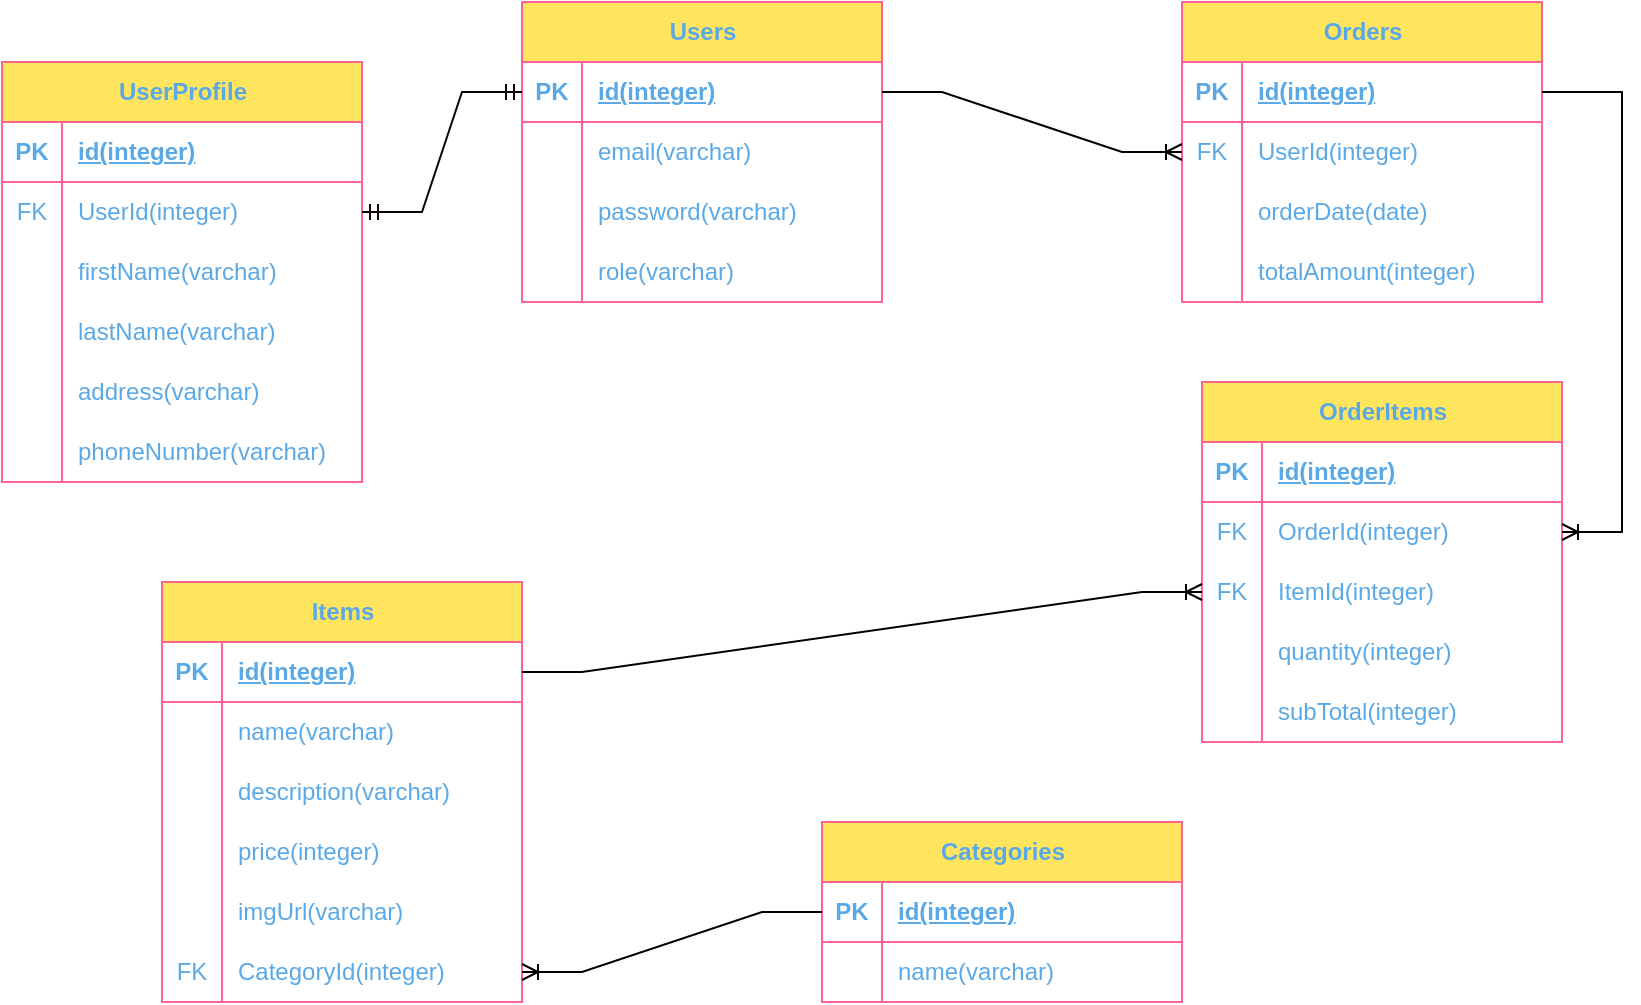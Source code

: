 <mxfile version="24.7.7">
  <diagram id="R2lEEEUBdFMjLlhIrx00" name="Page-1">
    <mxGraphModel dx="1221" dy="759" grid="1" gridSize="10" guides="1" tooltips="1" connect="1" arrows="1" fold="1" page="1" pageScale="1" pageWidth="1700" pageHeight="1100" math="0" shadow="0" extFonts="Permanent Marker^https://fonts.googleapis.com/css?family=Permanent+Marker">
      <root>
        <mxCell id="0" />
        <mxCell id="1" parent="0" />
        <mxCell id="XgnEoWyHhNuEMMHOZaHs-1" value="Users" style="shape=table;startSize=30;container=1;collapsible=1;childLayout=tableLayout;fixedRows=1;rowLines=0;fontStyle=1;align=center;resizeLast=1;html=1;labelBackgroundColor=none;fillColor=#FFE45E;strokeColor=#FF6392;fontColor=#5AA9E6;" parent="1" vertex="1">
          <mxGeometry x="670" y="130" width="180" height="150" as="geometry" />
        </mxCell>
        <mxCell id="XgnEoWyHhNuEMMHOZaHs-2" value="" style="shape=tableRow;horizontal=0;startSize=0;swimlaneHead=0;swimlaneBody=0;fillColor=none;collapsible=0;dropTarget=0;points=[[0,0.5],[1,0.5]];portConstraint=eastwest;top=0;left=0;right=0;bottom=1;labelBackgroundColor=none;strokeColor=#FF6392;fontColor=#5AA9E6;" parent="XgnEoWyHhNuEMMHOZaHs-1" vertex="1">
          <mxGeometry y="30" width="180" height="30" as="geometry" />
        </mxCell>
        <mxCell id="XgnEoWyHhNuEMMHOZaHs-3" value="PK" style="shape=partialRectangle;connectable=0;fillColor=none;top=0;left=0;bottom=0;right=0;fontStyle=1;overflow=hidden;whiteSpace=wrap;html=1;labelBackgroundColor=none;strokeColor=#FF6392;fontColor=#5AA9E6;" parent="XgnEoWyHhNuEMMHOZaHs-2" vertex="1">
          <mxGeometry width="30" height="30" as="geometry">
            <mxRectangle width="30" height="30" as="alternateBounds" />
          </mxGeometry>
        </mxCell>
        <mxCell id="XgnEoWyHhNuEMMHOZaHs-4" value="id(integer)" style="shape=partialRectangle;connectable=0;fillColor=none;top=0;left=0;bottom=0;right=0;align=left;spacingLeft=6;fontStyle=5;overflow=hidden;whiteSpace=wrap;html=1;labelBackgroundColor=none;strokeColor=#FF6392;fontColor=#5AA9E6;" parent="XgnEoWyHhNuEMMHOZaHs-2" vertex="1">
          <mxGeometry x="30" width="150" height="30" as="geometry">
            <mxRectangle width="150" height="30" as="alternateBounds" />
          </mxGeometry>
        </mxCell>
        <mxCell id="XgnEoWyHhNuEMMHOZaHs-8" value="" style="shape=tableRow;horizontal=0;startSize=0;swimlaneHead=0;swimlaneBody=0;fillColor=none;collapsible=0;dropTarget=0;points=[[0,0.5],[1,0.5]];portConstraint=eastwest;top=0;left=0;right=0;bottom=0;labelBackgroundColor=none;strokeColor=#FF6392;fontColor=#5AA9E6;" parent="XgnEoWyHhNuEMMHOZaHs-1" vertex="1">
          <mxGeometry y="60" width="180" height="30" as="geometry" />
        </mxCell>
        <mxCell id="XgnEoWyHhNuEMMHOZaHs-9" value="" style="shape=partialRectangle;connectable=0;fillColor=none;top=0;left=0;bottom=0;right=0;editable=1;overflow=hidden;whiteSpace=wrap;html=1;labelBackgroundColor=none;strokeColor=#FF6392;fontColor=#5AA9E6;" parent="XgnEoWyHhNuEMMHOZaHs-8" vertex="1">
          <mxGeometry width="30" height="30" as="geometry">
            <mxRectangle width="30" height="30" as="alternateBounds" />
          </mxGeometry>
        </mxCell>
        <mxCell id="XgnEoWyHhNuEMMHOZaHs-10" value="email(varchar)" style="shape=partialRectangle;connectable=0;fillColor=none;top=0;left=0;bottom=0;right=0;align=left;spacingLeft=6;overflow=hidden;whiteSpace=wrap;html=1;labelBackgroundColor=none;strokeColor=#FF6392;fontColor=#5AA9E6;" parent="XgnEoWyHhNuEMMHOZaHs-8" vertex="1">
          <mxGeometry x="30" width="150" height="30" as="geometry">
            <mxRectangle width="150" height="30" as="alternateBounds" />
          </mxGeometry>
        </mxCell>
        <mxCell id="XgnEoWyHhNuEMMHOZaHs-11" value="" style="shape=tableRow;horizontal=0;startSize=0;swimlaneHead=0;swimlaneBody=0;fillColor=none;collapsible=0;dropTarget=0;points=[[0,0.5],[1,0.5]];portConstraint=eastwest;top=0;left=0;right=0;bottom=0;labelBackgroundColor=none;strokeColor=#FF6392;fontColor=#5AA9E6;" parent="XgnEoWyHhNuEMMHOZaHs-1" vertex="1">
          <mxGeometry y="90" width="180" height="30" as="geometry" />
        </mxCell>
        <mxCell id="XgnEoWyHhNuEMMHOZaHs-12" value="" style="shape=partialRectangle;connectable=0;fillColor=none;top=0;left=0;bottom=0;right=0;editable=1;overflow=hidden;whiteSpace=wrap;html=1;labelBackgroundColor=none;strokeColor=#FF6392;fontColor=#5AA9E6;" parent="XgnEoWyHhNuEMMHOZaHs-11" vertex="1">
          <mxGeometry width="30" height="30" as="geometry">
            <mxRectangle width="30" height="30" as="alternateBounds" />
          </mxGeometry>
        </mxCell>
        <mxCell id="XgnEoWyHhNuEMMHOZaHs-13" value="password(varchar)" style="shape=partialRectangle;connectable=0;fillColor=none;top=0;left=0;bottom=0;right=0;align=left;spacingLeft=6;overflow=hidden;whiteSpace=wrap;html=1;labelBackgroundColor=none;strokeColor=#FF6392;fontColor=#5AA9E6;" parent="XgnEoWyHhNuEMMHOZaHs-11" vertex="1">
          <mxGeometry x="30" width="150" height="30" as="geometry">
            <mxRectangle width="150" height="30" as="alternateBounds" />
          </mxGeometry>
        </mxCell>
        <mxCell id="XgnEoWyHhNuEMMHOZaHs-67" style="shape=tableRow;horizontal=0;startSize=0;swimlaneHead=0;swimlaneBody=0;fillColor=none;collapsible=0;dropTarget=0;points=[[0,0.5],[1,0.5]];portConstraint=eastwest;top=0;left=0;right=0;bottom=0;labelBackgroundColor=none;strokeColor=#FF6392;fontColor=#5AA9E6;" parent="XgnEoWyHhNuEMMHOZaHs-1" vertex="1">
          <mxGeometry y="120" width="180" height="30" as="geometry" />
        </mxCell>
        <mxCell id="XgnEoWyHhNuEMMHOZaHs-68" style="shape=partialRectangle;connectable=0;fillColor=none;top=0;left=0;bottom=0;right=0;editable=1;overflow=hidden;whiteSpace=wrap;html=1;labelBackgroundColor=none;strokeColor=#FF6392;fontColor=#5AA9E6;" parent="XgnEoWyHhNuEMMHOZaHs-67" vertex="1">
          <mxGeometry width="30" height="30" as="geometry">
            <mxRectangle width="30" height="30" as="alternateBounds" />
          </mxGeometry>
        </mxCell>
        <mxCell id="XgnEoWyHhNuEMMHOZaHs-69" value="role(varchar)" style="shape=partialRectangle;connectable=0;fillColor=none;top=0;left=0;bottom=0;right=0;align=left;spacingLeft=6;overflow=hidden;whiteSpace=wrap;html=1;labelBackgroundColor=none;strokeColor=#FF6392;fontColor=#5AA9E6;" parent="XgnEoWyHhNuEMMHOZaHs-67" vertex="1">
          <mxGeometry x="30" width="150" height="30" as="geometry">
            <mxRectangle width="150" height="30" as="alternateBounds" />
          </mxGeometry>
        </mxCell>
        <mxCell id="XgnEoWyHhNuEMMHOZaHs-14" value="Items" style="shape=table;startSize=30;container=1;collapsible=1;childLayout=tableLayout;fixedRows=1;rowLines=0;fontStyle=1;align=center;resizeLast=1;html=1;labelBackgroundColor=none;fillColor=#FFE45E;strokeColor=#FF6392;fontColor=#5AA9E6;" parent="1" vertex="1">
          <mxGeometry x="490" y="420" width="180" height="210" as="geometry" />
        </mxCell>
        <mxCell id="XgnEoWyHhNuEMMHOZaHs-15" value="" style="shape=tableRow;horizontal=0;startSize=0;swimlaneHead=0;swimlaneBody=0;fillColor=none;collapsible=0;dropTarget=0;points=[[0,0.5],[1,0.5]];portConstraint=eastwest;top=0;left=0;right=0;bottom=1;labelBackgroundColor=none;strokeColor=#FF6392;fontColor=#5AA9E6;" parent="XgnEoWyHhNuEMMHOZaHs-14" vertex="1">
          <mxGeometry y="30" width="180" height="30" as="geometry" />
        </mxCell>
        <mxCell id="XgnEoWyHhNuEMMHOZaHs-16" value="PK" style="shape=partialRectangle;connectable=0;fillColor=none;top=0;left=0;bottom=0;right=0;fontStyle=1;overflow=hidden;whiteSpace=wrap;html=1;labelBackgroundColor=none;strokeColor=#FF6392;fontColor=#5AA9E6;" parent="XgnEoWyHhNuEMMHOZaHs-15" vertex="1">
          <mxGeometry width="30" height="30" as="geometry">
            <mxRectangle width="30" height="30" as="alternateBounds" />
          </mxGeometry>
        </mxCell>
        <mxCell id="XgnEoWyHhNuEMMHOZaHs-17" value="id(integer)" style="shape=partialRectangle;connectable=0;fillColor=none;top=0;left=0;bottom=0;right=0;align=left;spacingLeft=6;fontStyle=5;overflow=hidden;whiteSpace=wrap;html=1;labelBackgroundColor=none;strokeColor=#FF6392;fontColor=#5AA9E6;" parent="XgnEoWyHhNuEMMHOZaHs-15" vertex="1">
          <mxGeometry x="30" width="150" height="30" as="geometry">
            <mxRectangle width="150" height="30" as="alternateBounds" />
          </mxGeometry>
        </mxCell>
        <mxCell id="XgnEoWyHhNuEMMHOZaHs-18" value="" style="shape=tableRow;horizontal=0;startSize=0;swimlaneHead=0;swimlaneBody=0;fillColor=none;collapsible=0;dropTarget=0;points=[[0,0.5],[1,0.5]];portConstraint=eastwest;top=0;left=0;right=0;bottom=0;labelBackgroundColor=none;strokeColor=#FF6392;fontColor=#5AA9E6;" parent="XgnEoWyHhNuEMMHOZaHs-14" vertex="1">
          <mxGeometry y="60" width="180" height="30" as="geometry" />
        </mxCell>
        <mxCell id="XgnEoWyHhNuEMMHOZaHs-19" value="" style="shape=partialRectangle;connectable=0;fillColor=none;top=0;left=0;bottom=0;right=0;editable=1;overflow=hidden;whiteSpace=wrap;html=1;labelBackgroundColor=none;strokeColor=#FF6392;fontColor=#5AA9E6;" parent="XgnEoWyHhNuEMMHOZaHs-18" vertex="1">
          <mxGeometry width="30" height="30" as="geometry">
            <mxRectangle width="30" height="30" as="alternateBounds" />
          </mxGeometry>
        </mxCell>
        <mxCell id="XgnEoWyHhNuEMMHOZaHs-20" value="name(varchar)" style="shape=partialRectangle;connectable=0;fillColor=none;top=0;left=0;bottom=0;right=0;align=left;spacingLeft=6;overflow=hidden;whiteSpace=wrap;html=1;labelBackgroundColor=none;strokeColor=#FF6392;fontColor=#5AA9E6;" parent="XgnEoWyHhNuEMMHOZaHs-18" vertex="1">
          <mxGeometry x="30" width="150" height="30" as="geometry">
            <mxRectangle width="150" height="30" as="alternateBounds" />
          </mxGeometry>
        </mxCell>
        <mxCell id="XgnEoWyHhNuEMMHOZaHs-21" value="" style="shape=tableRow;horizontal=0;startSize=0;swimlaneHead=0;swimlaneBody=0;fillColor=none;collapsible=0;dropTarget=0;points=[[0,0.5],[1,0.5]];portConstraint=eastwest;top=0;left=0;right=0;bottom=0;labelBackgroundColor=none;strokeColor=#FF6392;fontColor=#5AA9E6;" parent="XgnEoWyHhNuEMMHOZaHs-14" vertex="1">
          <mxGeometry y="90" width="180" height="30" as="geometry" />
        </mxCell>
        <mxCell id="XgnEoWyHhNuEMMHOZaHs-22" value="" style="shape=partialRectangle;connectable=0;fillColor=none;top=0;left=0;bottom=0;right=0;editable=1;overflow=hidden;whiteSpace=wrap;html=1;labelBackgroundColor=none;strokeColor=#FF6392;fontColor=#5AA9E6;" parent="XgnEoWyHhNuEMMHOZaHs-21" vertex="1">
          <mxGeometry width="30" height="30" as="geometry">
            <mxRectangle width="30" height="30" as="alternateBounds" />
          </mxGeometry>
        </mxCell>
        <mxCell id="XgnEoWyHhNuEMMHOZaHs-23" value="description(varchar)" style="shape=partialRectangle;connectable=0;fillColor=none;top=0;left=0;bottom=0;right=0;align=left;spacingLeft=6;overflow=hidden;whiteSpace=wrap;html=1;labelBackgroundColor=none;strokeColor=#FF6392;fontColor=#5AA9E6;" parent="XgnEoWyHhNuEMMHOZaHs-21" vertex="1">
          <mxGeometry x="30" width="150" height="30" as="geometry">
            <mxRectangle width="150" height="30" as="alternateBounds" />
          </mxGeometry>
        </mxCell>
        <mxCell id="XgnEoWyHhNuEMMHOZaHs-24" value="" style="shape=tableRow;horizontal=0;startSize=0;swimlaneHead=0;swimlaneBody=0;fillColor=none;collapsible=0;dropTarget=0;points=[[0,0.5],[1,0.5]];portConstraint=eastwest;top=0;left=0;right=0;bottom=0;labelBackgroundColor=none;strokeColor=#FF6392;fontColor=#5AA9E6;" parent="XgnEoWyHhNuEMMHOZaHs-14" vertex="1">
          <mxGeometry y="120" width="180" height="30" as="geometry" />
        </mxCell>
        <mxCell id="XgnEoWyHhNuEMMHOZaHs-25" value="" style="shape=partialRectangle;connectable=0;fillColor=none;top=0;left=0;bottom=0;right=0;editable=1;overflow=hidden;whiteSpace=wrap;html=1;labelBackgroundColor=none;strokeColor=#FF6392;fontColor=#5AA9E6;" parent="XgnEoWyHhNuEMMHOZaHs-24" vertex="1">
          <mxGeometry width="30" height="30" as="geometry">
            <mxRectangle width="30" height="30" as="alternateBounds" />
          </mxGeometry>
        </mxCell>
        <mxCell id="XgnEoWyHhNuEMMHOZaHs-26" value="price(integer)" style="shape=partialRectangle;connectable=0;fillColor=none;top=0;left=0;bottom=0;right=0;align=left;spacingLeft=6;overflow=hidden;whiteSpace=wrap;html=1;labelBackgroundColor=none;strokeColor=#FF6392;fontColor=#5AA9E6;" parent="XgnEoWyHhNuEMMHOZaHs-24" vertex="1">
          <mxGeometry x="30" width="150" height="30" as="geometry">
            <mxRectangle width="150" height="30" as="alternateBounds" />
          </mxGeometry>
        </mxCell>
        <mxCell id="XgnEoWyHhNuEMMHOZaHs-113" style="shape=tableRow;horizontal=0;startSize=0;swimlaneHead=0;swimlaneBody=0;fillColor=none;collapsible=0;dropTarget=0;points=[[0,0.5],[1,0.5]];portConstraint=eastwest;top=0;left=0;right=0;bottom=0;labelBackgroundColor=none;strokeColor=#FF6392;fontColor=#5AA9E6;" parent="XgnEoWyHhNuEMMHOZaHs-14" vertex="1">
          <mxGeometry y="150" width="180" height="30" as="geometry" />
        </mxCell>
        <mxCell id="XgnEoWyHhNuEMMHOZaHs-114" style="shape=partialRectangle;connectable=0;fillColor=none;top=0;left=0;bottom=0;right=0;editable=1;overflow=hidden;whiteSpace=wrap;html=1;labelBackgroundColor=none;strokeColor=#FF6392;fontColor=#5AA9E6;" parent="XgnEoWyHhNuEMMHOZaHs-113" vertex="1">
          <mxGeometry width="30" height="30" as="geometry">
            <mxRectangle width="30" height="30" as="alternateBounds" />
          </mxGeometry>
        </mxCell>
        <mxCell id="XgnEoWyHhNuEMMHOZaHs-115" value="imgUrl(varchar)" style="shape=partialRectangle;connectable=0;fillColor=none;top=0;left=0;bottom=0;right=0;align=left;spacingLeft=6;overflow=hidden;whiteSpace=wrap;html=1;labelBackgroundColor=none;strokeColor=#FF6392;fontColor=#5AA9E6;" parent="XgnEoWyHhNuEMMHOZaHs-113" vertex="1">
          <mxGeometry x="30" width="150" height="30" as="geometry">
            <mxRectangle width="150" height="30" as="alternateBounds" />
          </mxGeometry>
        </mxCell>
        <mxCell id="XgnEoWyHhNuEMMHOZaHs-122" style="shape=tableRow;horizontal=0;startSize=0;swimlaneHead=0;swimlaneBody=0;fillColor=none;collapsible=0;dropTarget=0;points=[[0,0.5],[1,0.5]];portConstraint=eastwest;top=0;left=0;right=0;bottom=0;labelBackgroundColor=none;strokeColor=#FF6392;fontColor=#5AA9E6;" parent="XgnEoWyHhNuEMMHOZaHs-14" vertex="1">
          <mxGeometry y="180" width="180" height="30" as="geometry" />
        </mxCell>
        <mxCell id="XgnEoWyHhNuEMMHOZaHs-123" value="FK" style="shape=partialRectangle;connectable=0;fillColor=none;top=0;left=0;bottom=0;right=0;editable=1;overflow=hidden;whiteSpace=wrap;html=1;labelBackgroundColor=none;strokeColor=#FF6392;fontColor=#5AA9E6;" parent="XgnEoWyHhNuEMMHOZaHs-122" vertex="1">
          <mxGeometry width="30" height="30" as="geometry">
            <mxRectangle width="30" height="30" as="alternateBounds" />
          </mxGeometry>
        </mxCell>
        <mxCell id="XgnEoWyHhNuEMMHOZaHs-124" value="CategoryId(integer)" style="shape=partialRectangle;connectable=0;fillColor=none;top=0;left=0;bottom=0;right=0;align=left;spacingLeft=6;overflow=hidden;whiteSpace=wrap;html=1;labelBackgroundColor=none;strokeColor=#FF6392;fontColor=#5AA9E6;" parent="XgnEoWyHhNuEMMHOZaHs-122" vertex="1">
          <mxGeometry x="30" width="150" height="30" as="geometry">
            <mxRectangle width="150" height="30" as="alternateBounds" />
          </mxGeometry>
        </mxCell>
        <mxCell id="XgnEoWyHhNuEMMHOZaHs-27" value="Orders" style="shape=table;startSize=30;container=1;collapsible=1;childLayout=tableLayout;fixedRows=1;rowLines=0;fontStyle=1;align=center;resizeLast=1;html=1;labelBackgroundColor=none;fillColor=#FFE45E;strokeColor=#FF6392;fontColor=#5AA9E6;" parent="1" vertex="1">
          <mxGeometry x="1000" y="130" width="180" height="150" as="geometry" />
        </mxCell>
        <mxCell id="XgnEoWyHhNuEMMHOZaHs-28" value="" style="shape=tableRow;horizontal=0;startSize=0;swimlaneHead=0;swimlaneBody=0;fillColor=none;collapsible=0;dropTarget=0;points=[[0,0.5],[1,0.5]];portConstraint=eastwest;top=0;left=0;right=0;bottom=1;labelBackgroundColor=none;strokeColor=#FF6392;fontColor=#5AA9E6;" parent="XgnEoWyHhNuEMMHOZaHs-27" vertex="1">
          <mxGeometry y="30" width="180" height="30" as="geometry" />
        </mxCell>
        <mxCell id="XgnEoWyHhNuEMMHOZaHs-29" value="PK" style="shape=partialRectangle;connectable=0;fillColor=none;top=0;left=0;bottom=0;right=0;fontStyle=1;overflow=hidden;whiteSpace=wrap;html=1;labelBackgroundColor=none;strokeColor=#FF6392;fontColor=#5AA9E6;" parent="XgnEoWyHhNuEMMHOZaHs-28" vertex="1">
          <mxGeometry width="30" height="30" as="geometry">
            <mxRectangle width="30" height="30" as="alternateBounds" />
          </mxGeometry>
        </mxCell>
        <mxCell id="XgnEoWyHhNuEMMHOZaHs-30" value="id(integer)" style="shape=partialRectangle;connectable=0;fillColor=none;top=0;left=0;bottom=0;right=0;align=left;spacingLeft=6;fontStyle=5;overflow=hidden;whiteSpace=wrap;html=1;labelBackgroundColor=none;strokeColor=#FF6392;fontColor=#5AA9E6;" parent="XgnEoWyHhNuEMMHOZaHs-28" vertex="1">
          <mxGeometry x="30" width="150" height="30" as="geometry">
            <mxRectangle width="150" height="30" as="alternateBounds" />
          </mxGeometry>
        </mxCell>
        <mxCell id="XgnEoWyHhNuEMMHOZaHs-34" value="" style="shape=tableRow;horizontal=0;startSize=0;swimlaneHead=0;swimlaneBody=0;fillColor=none;collapsible=0;dropTarget=0;points=[[0,0.5],[1,0.5]];portConstraint=eastwest;top=0;left=0;right=0;bottom=0;labelBackgroundColor=none;strokeColor=#FF6392;fontColor=#5AA9E6;" parent="XgnEoWyHhNuEMMHOZaHs-27" vertex="1">
          <mxGeometry y="60" width="180" height="30" as="geometry" />
        </mxCell>
        <mxCell id="XgnEoWyHhNuEMMHOZaHs-35" value="FK" style="shape=partialRectangle;connectable=0;fillColor=none;top=0;left=0;bottom=0;right=0;editable=1;overflow=hidden;whiteSpace=wrap;html=1;labelBackgroundColor=none;strokeColor=#FF6392;fontColor=#5AA9E6;" parent="XgnEoWyHhNuEMMHOZaHs-34" vertex="1">
          <mxGeometry width="30" height="30" as="geometry">
            <mxRectangle width="30" height="30" as="alternateBounds" />
          </mxGeometry>
        </mxCell>
        <mxCell id="XgnEoWyHhNuEMMHOZaHs-36" value="UserId(integer)" style="shape=partialRectangle;connectable=0;fillColor=none;top=0;left=0;bottom=0;right=0;align=left;spacingLeft=6;overflow=hidden;whiteSpace=wrap;html=1;labelBackgroundColor=none;strokeColor=#FF6392;fontColor=#5AA9E6;" parent="XgnEoWyHhNuEMMHOZaHs-34" vertex="1">
          <mxGeometry x="30" width="150" height="30" as="geometry">
            <mxRectangle width="150" height="30" as="alternateBounds" />
          </mxGeometry>
        </mxCell>
        <mxCell id="XgnEoWyHhNuEMMHOZaHs-128" style="shape=tableRow;horizontal=0;startSize=0;swimlaneHead=0;swimlaneBody=0;fillColor=none;collapsible=0;dropTarget=0;points=[[0,0.5],[1,0.5]];portConstraint=eastwest;top=0;left=0;right=0;bottom=0;labelBackgroundColor=none;strokeColor=#FF6392;fontColor=#5AA9E6;" parent="XgnEoWyHhNuEMMHOZaHs-27" vertex="1">
          <mxGeometry y="90" width="180" height="30" as="geometry" />
        </mxCell>
        <mxCell id="XgnEoWyHhNuEMMHOZaHs-129" style="shape=partialRectangle;connectable=0;fillColor=none;top=0;left=0;bottom=0;right=0;editable=1;overflow=hidden;whiteSpace=wrap;html=1;labelBackgroundColor=none;strokeColor=#FF6392;fontColor=#5AA9E6;" parent="XgnEoWyHhNuEMMHOZaHs-128" vertex="1">
          <mxGeometry width="30" height="30" as="geometry">
            <mxRectangle width="30" height="30" as="alternateBounds" />
          </mxGeometry>
        </mxCell>
        <mxCell id="XgnEoWyHhNuEMMHOZaHs-130" value="orderDate(date)" style="shape=partialRectangle;connectable=0;fillColor=none;top=0;left=0;bottom=0;right=0;align=left;spacingLeft=6;overflow=hidden;whiteSpace=wrap;html=1;labelBackgroundColor=none;strokeColor=#FF6392;fontColor=#5AA9E6;" parent="XgnEoWyHhNuEMMHOZaHs-128" vertex="1">
          <mxGeometry x="30" width="150" height="30" as="geometry">
            <mxRectangle width="150" height="30" as="alternateBounds" />
          </mxGeometry>
        </mxCell>
        <mxCell id="XgnEoWyHhNuEMMHOZaHs-125" style="shape=tableRow;horizontal=0;startSize=0;swimlaneHead=0;swimlaneBody=0;fillColor=none;collapsible=0;dropTarget=0;points=[[0,0.5],[1,0.5]];portConstraint=eastwest;top=0;left=0;right=0;bottom=0;labelBackgroundColor=none;strokeColor=#FF6392;fontColor=#5AA9E6;" parent="XgnEoWyHhNuEMMHOZaHs-27" vertex="1">
          <mxGeometry y="120" width="180" height="30" as="geometry" />
        </mxCell>
        <mxCell id="XgnEoWyHhNuEMMHOZaHs-126" style="shape=partialRectangle;connectable=0;fillColor=none;top=0;left=0;bottom=0;right=0;editable=1;overflow=hidden;whiteSpace=wrap;html=1;labelBackgroundColor=none;strokeColor=#FF6392;fontColor=#5AA9E6;" parent="XgnEoWyHhNuEMMHOZaHs-125" vertex="1">
          <mxGeometry width="30" height="30" as="geometry">
            <mxRectangle width="30" height="30" as="alternateBounds" />
          </mxGeometry>
        </mxCell>
        <mxCell id="XgnEoWyHhNuEMMHOZaHs-127" value="totalAmount(integer)" style="shape=partialRectangle;connectable=0;fillColor=none;top=0;left=0;bottom=0;right=0;align=left;spacingLeft=6;overflow=hidden;whiteSpace=wrap;html=1;labelBackgroundColor=none;strokeColor=#FF6392;fontColor=#5AA9E6;" parent="XgnEoWyHhNuEMMHOZaHs-125" vertex="1">
          <mxGeometry x="30" width="150" height="30" as="geometry">
            <mxRectangle width="150" height="30" as="alternateBounds" />
          </mxGeometry>
        </mxCell>
        <mxCell id="XgnEoWyHhNuEMMHOZaHs-40" value="Categories" style="shape=table;startSize=30;container=1;collapsible=1;childLayout=tableLayout;fixedRows=1;rowLines=0;fontStyle=1;align=center;resizeLast=1;html=1;labelBackgroundColor=none;fillColor=#FFE45E;strokeColor=#FF6392;fontColor=#5AA9E6;" parent="1" vertex="1">
          <mxGeometry x="820" y="540" width="180" height="90" as="geometry" />
        </mxCell>
        <mxCell id="XgnEoWyHhNuEMMHOZaHs-41" value="" style="shape=tableRow;horizontal=0;startSize=0;swimlaneHead=0;swimlaneBody=0;fillColor=none;collapsible=0;dropTarget=0;points=[[0,0.5],[1,0.5]];portConstraint=eastwest;top=0;left=0;right=0;bottom=1;labelBackgroundColor=none;strokeColor=#FF6392;fontColor=#5AA9E6;" parent="XgnEoWyHhNuEMMHOZaHs-40" vertex="1">
          <mxGeometry y="30" width="180" height="30" as="geometry" />
        </mxCell>
        <mxCell id="XgnEoWyHhNuEMMHOZaHs-42" value="PK" style="shape=partialRectangle;connectable=0;fillColor=none;top=0;left=0;bottom=0;right=0;fontStyle=1;overflow=hidden;whiteSpace=wrap;html=1;labelBackgroundColor=none;strokeColor=#FF6392;fontColor=#5AA9E6;" parent="XgnEoWyHhNuEMMHOZaHs-41" vertex="1">
          <mxGeometry width="30" height="30" as="geometry">
            <mxRectangle width="30" height="30" as="alternateBounds" />
          </mxGeometry>
        </mxCell>
        <mxCell id="XgnEoWyHhNuEMMHOZaHs-43" value="id(integer)" style="shape=partialRectangle;connectable=0;fillColor=none;top=0;left=0;bottom=0;right=0;align=left;spacingLeft=6;fontStyle=5;overflow=hidden;whiteSpace=wrap;html=1;labelBackgroundColor=none;strokeColor=#FF6392;fontColor=#5AA9E6;" parent="XgnEoWyHhNuEMMHOZaHs-41" vertex="1">
          <mxGeometry x="30" width="150" height="30" as="geometry">
            <mxRectangle width="150" height="30" as="alternateBounds" />
          </mxGeometry>
        </mxCell>
        <mxCell id="XgnEoWyHhNuEMMHOZaHs-44" value="" style="shape=tableRow;horizontal=0;startSize=0;swimlaneHead=0;swimlaneBody=0;fillColor=none;collapsible=0;dropTarget=0;points=[[0,0.5],[1,0.5]];portConstraint=eastwest;top=0;left=0;right=0;bottom=0;labelBackgroundColor=none;strokeColor=#FF6392;fontColor=#5AA9E6;" parent="XgnEoWyHhNuEMMHOZaHs-40" vertex="1">
          <mxGeometry y="60" width="180" height="30" as="geometry" />
        </mxCell>
        <mxCell id="XgnEoWyHhNuEMMHOZaHs-45" value="" style="shape=partialRectangle;connectable=0;fillColor=none;top=0;left=0;bottom=0;right=0;editable=1;overflow=hidden;whiteSpace=wrap;html=1;labelBackgroundColor=none;strokeColor=#FF6392;fontColor=#5AA9E6;" parent="XgnEoWyHhNuEMMHOZaHs-44" vertex="1">
          <mxGeometry width="30" height="30" as="geometry">
            <mxRectangle width="30" height="30" as="alternateBounds" />
          </mxGeometry>
        </mxCell>
        <mxCell id="XgnEoWyHhNuEMMHOZaHs-46" value="name(varchar)" style="shape=partialRectangle;connectable=0;fillColor=none;top=0;left=0;bottom=0;right=0;align=left;spacingLeft=6;overflow=hidden;whiteSpace=wrap;html=1;labelBackgroundColor=none;strokeColor=#FF6392;fontColor=#5AA9E6;" parent="XgnEoWyHhNuEMMHOZaHs-44" vertex="1">
          <mxGeometry x="30" width="150" height="30" as="geometry">
            <mxRectangle width="150" height="30" as="alternateBounds" />
          </mxGeometry>
        </mxCell>
        <mxCell id="XgnEoWyHhNuEMMHOZaHs-80" value="UserProfile" style="shape=table;startSize=30;container=1;collapsible=1;childLayout=tableLayout;fixedRows=1;rowLines=0;fontStyle=1;align=center;resizeLast=1;html=1;strokeColor=#FF6392;fontColor=#5AA9E6;fillColor=#FFE45E;" parent="1" vertex="1">
          <mxGeometry x="410" y="160" width="180" height="210" as="geometry" />
        </mxCell>
        <mxCell id="XgnEoWyHhNuEMMHOZaHs-81" value="" style="shape=tableRow;horizontal=0;startSize=0;swimlaneHead=0;swimlaneBody=0;fillColor=none;collapsible=0;dropTarget=0;points=[[0,0.5],[1,0.5]];portConstraint=eastwest;top=0;left=0;right=0;bottom=1;strokeColor=#FF6392;fontColor=#5AA9E6;" parent="XgnEoWyHhNuEMMHOZaHs-80" vertex="1">
          <mxGeometry y="30" width="180" height="30" as="geometry" />
        </mxCell>
        <mxCell id="XgnEoWyHhNuEMMHOZaHs-82" value="PK" style="shape=partialRectangle;connectable=0;fillColor=none;top=0;left=0;bottom=0;right=0;fontStyle=1;overflow=hidden;whiteSpace=wrap;html=1;strokeColor=#FF6392;fontColor=#5AA9E6;" parent="XgnEoWyHhNuEMMHOZaHs-81" vertex="1">
          <mxGeometry width="30" height="30" as="geometry">
            <mxRectangle width="30" height="30" as="alternateBounds" />
          </mxGeometry>
        </mxCell>
        <mxCell id="XgnEoWyHhNuEMMHOZaHs-83" value="id(integer)" style="shape=partialRectangle;connectable=0;fillColor=none;top=0;left=0;bottom=0;right=0;align=left;spacingLeft=6;fontStyle=5;overflow=hidden;whiteSpace=wrap;html=1;strokeColor=#FF6392;fontColor=#5AA9E6;" parent="XgnEoWyHhNuEMMHOZaHs-81" vertex="1">
          <mxGeometry x="30" width="150" height="30" as="geometry">
            <mxRectangle width="150" height="30" as="alternateBounds" />
          </mxGeometry>
        </mxCell>
        <mxCell id="XgnEoWyHhNuEMMHOZaHs-84" value="" style="shape=tableRow;horizontal=0;startSize=0;swimlaneHead=0;swimlaneBody=0;fillColor=none;collapsible=0;dropTarget=0;points=[[0,0.5],[1,0.5]];portConstraint=eastwest;top=0;left=0;right=0;bottom=0;strokeColor=#FF6392;fontColor=#5AA9E6;" parent="XgnEoWyHhNuEMMHOZaHs-80" vertex="1">
          <mxGeometry y="60" width="180" height="30" as="geometry" />
        </mxCell>
        <mxCell id="XgnEoWyHhNuEMMHOZaHs-85" value="FK" style="shape=partialRectangle;connectable=0;fillColor=none;top=0;left=0;bottom=0;right=0;editable=1;overflow=hidden;whiteSpace=wrap;html=1;strokeColor=#FF6392;fontColor=#5AA9E6;" parent="XgnEoWyHhNuEMMHOZaHs-84" vertex="1">
          <mxGeometry width="30" height="30" as="geometry">
            <mxRectangle width="30" height="30" as="alternateBounds" />
          </mxGeometry>
        </mxCell>
        <mxCell id="XgnEoWyHhNuEMMHOZaHs-86" value="UserId(integer)" style="shape=partialRectangle;connectable=0;fillColor=none;top=0;left=0;bottom=0;right=0;align=left;spacingLeft=6;overflow=hidden;whiteSpace=wrap;html=1;strokeColor=#FF6392;fontColor=#5AA9E6;" parent="XgnEoWyHhNuEMMHOZaHs-84" vertex="1">
          <mxGeometry x="30" width="150" height="30" as="geometry">
            <mxRectangle width="150" height="30" as="alternateBounds" />
          </mxGeometry>
        </mxCell>
        <mxCell id="XgnEoWyHhNuEMMHOZaHs-87" value="" style="shape=tableRow;horizontal=0;startSize=0;swimlaneHead=0;swimlaneBody=0;fillColor=none;collapsible=0;dropTarget=0;points=[[0,0.5],[1,0.5]];portConstraint=eastwest;top=0;left=0;right=0;bottom=0;strokeColor=#FF6392;fontColor=#5AA9E6;" parent="XgnEoWyHhNuEMMHOZaHs-80" vertex="1">
          <mxGeometry y="90" width="180" height="30" as="geometry" />
        </mxCell>
        <mxCell id="XgnEoWyHhNuEMMHOZaHs-88" value="" style="shape=partialRectangle;connectable=0;fillColor=none;top=0;left=0;bottom=0;right=0;editable=1;overflow=hidden;whiteSpace=wrap;html=1;strokeColor=#FF6392;fontColor=#5AA9E6;" parent="XgnEoWyHhNuEMMHOZaHs-87" vertex="1">
          <mxGeometry width="30" height="30" as="geometry">
            <mxRectangle width="30" height="30" as="alternateBounds" />
          </mxGeometry>
        </mxCell>
        <mxCell id="XgnEoWyHhNuEMMHOZaHs-89" value="firstName(varchar)" style="shape=partialRectangle;connectable=0;fillColor=none;top=0;left=0;bottom=0;right=0;align=left;spacingLeft=6;overflow=hidden;whiteSpace=wrap;html=1;strokeColor=#FF6392;fontColor=#5AA9E6;" parent="XgnEoWyHhNuEMMHOZaHs-87" vertex="1">
          <mxGeometry x="30" width="150" height="30" as="geometry">
            <mxRectangle width="150" height="30" as="alternateBounds" />
          </mxGeometry>
        </mxCell>
        <mxCell id="XgnEoWyHhNuEMMHOZaHs-90" value="" style="shape=tableRow;horizontal=0;startSize=0;swimlaneHead=0;swimlaneBody=0;fillColor=none;collapsible=0;dropTarget=0;points=[[0,0.5],[1,0.5]];portConstraint=eastwest;top=0;left=0;right=0;bottom=0;strokeColor=#FF6392;fontColor=#5AA9E6;" parent="XgnEoWyHhNuEMMHOZaHs-80" vertex="1">
          <mxGeometry y="120" width="180" height="30" as="geometry" />
        </mxCell>
        <mxCell id="XgnEoWyHhNuEMMHOZaHs-91" value="" style="shape=partialRectangle;connectable=0;fillColor=none;top=0;left=0;bottom=0;right=0;editable=1;overflow=hidden;whiteSpace=wrap;html=1;strokeColor=#FF6392;fontColor=#5AA9E6;" parent="XgnEoWyHhNuEMMHOZaHs-90" vertex="1">
          <mxGeometry width="30" height="30" as="geometry">
            <mxRectangle width="30" height="30" as="alternateBounds" />
          </mxGeometry>
        </mxCell>
        <mxCell id="XgnEoWyHhNuEMMHOZaHs-92" value="lastName(varchar)" style="shape=partialRectangle;connectable=0;fillColor=none;top=0;left=0;bottom=0;right=0;align=left;spacingLeft=6;overflow=hidden;whiteSpace=wrap;html=1;strokeColor=#FF6392;fontColor=#5AA9E6;" parent="XgnEoWyHhNuEMMHOZaHs-90" vertex="1">
          <mxGeometry x="30" width="150" height="30" as="geometry">
            <mxRectangle width="150" height="30" as="alternateBounds" />
          </mxGeometry>
        </mxCell>
        <mxCell id="XgnEoWyHhNuEMMHOZaHs-107" style="shape=tableRow;horizontal=0;startSize=0;swimlaneHead=0;swimlaneBody=0;fillColor=none;collapsible=0;dropTarget=0;points=[[0,0.5],[1,0.5]];portConstraint=eastwest;top=0;left=0;right=0;bottom=0;strokeColor=#FF6392;fontColor=#5AA9E6;" parent="XgnEoWyHhNuEMMHOZaHs-80" vertex="1">
          <mxGeometry y="150" width="180" height="30" as="geometry" />
        </mxCell>
        <mxCell id="XgnEoWyHhNuEMMHOZaHs-108" style="shape=partialRectangle;connectable=0;fillColor=none;top=0;left=0;bottom=0;right=0;editable=1;overflow=hidden;whiteSpace=wrap;html=1;strokeColor=#FF6392;fontColor=#5AA9E6;" parent="XgnEoWyHhNuEMMHOZaHs-107" vertex="1">
          <mxGeometry width="30" height="30" as="geometry">
            <mxRectangle width="30" height="30" as="alternateBounds" />
          </mxGeometry>
        </mxCell>
        <mxCell id="XgnEoWyHhNuEMMHOZaHs-109" value="address(varchar)" style="shape=partialRectangle;connectable=0;fillColor=none;top=0;left=0;bottom=0;right=0;align=left;spacingLeft=6;overflow=hidden;whiteSpace=wrap;html=1;strokeColor=#FF6392;fontColor=#5AA9E6;" parent="XgnEoWyHhNuEMMHOZaHs-107" vertex="1">
          <mxGeometry x="30" width="150" height="30" as="geometry">
            <mxRectangle width="150" height="30" as="alternateBounds" />
          </mxGeometry>
        </mxCell>
        <mxCell id="XgnEoWyHhNuEMMHOZaHs-110" style="shape=tableRow;horizontal=0;startSize=0;swimlaneHead=0;swimlaneBody=0;fillColor=none;collapsible=0;dropTarget=0;points=[[0,0.5],[1,0.5]];portConstraint=eastwest;top=0;left=0;right=0;bottom=0;strokeColor=#FF6392;fontColor=#5AA9E6;" parent="XgnEoWyHhNuEMMHOZaHs-80" vertex="1">
          <mxGeometry y="180" width="180" height="30" as="geometry" />
        </mxCell>
        <mxCell id="XgnEoWyHhNuEMMHOZaHs-111" style="shape=partialRectangle;connectable=0;fillColor=none;top=0;left=0;bottom=0;right=0;editable=1;overflow=hidden;whiteSpace=wrap;html=1;strokeColor=#FF6392;fontColor=#5AA9E6;" parent="XgnEoWyHhNuEMMHOZaHs-110" vertex="1">
          <mxGeometry width="30" height="30" as="geometry">
            <mxRectangle width="30" height="30" as="alternateBounds" />
          </mxGeometry>
        </mxCell>
        <mxCell id="XgnEoWyHhNuEMMHOZaHs-112" value="phoneNumber(varchar)" style="shape=partialRectangle;connectable=0;fillColor=none;top=0;left=0;bottom=0;right=0;align=left;spacingLeft=6;overflow=hidden;whiteSpace=wrap;html=1;strokeColor=#FF6392;fontColor=#5AA9E6;" parent="XgnEoWyHhNuEMMHOZaHs-110" vertex="1">
          <mxGeometry x="30" width="150" height="30" as="geometry">
            <mxRectangle width="150" height="30" as="alternateBounds" />
          </mxGeometry>
        </mxCell>
        <mxCell id="XgnEoWyHhNuEMMHOZaHs-94" value="OrderItems" style="shape=table;startSize=30;container=1;collapsible=1;childLayout=tableLayout;fixedRows=1;rowLines=0;fontStyle=1;align=center;resizeLast=1;html=1;strokeColor=#FF6392;fontColor=#5AA9E6;fillColor=#FFE45E;" parent="1" vertex="1">
          <mxGeometry x="1010" y="320" width="180" height="180" as="geometry" />
        </mxCell>
        <mxCell id="XgnEoWyHhNuEMMHOZaHs-95" value="" style="shape=tableRow;horizontal=0;startSize=0;swimlaneHead=0;swimlaneBody=0;fillColor=none;collapsible=0;dropTarget=0;points=[[0,0.5],[1,0.5]];portConstraint=eastwest;top=0;left=0;right=0;bottom=1;strokeColor=#FF6392;fontColor=#5AA9E6;" parent="XgnEoWyHhNuEMMHOZaHs-94" vertex="1">
          <mxGeometry y="30" width="180" height="30" as="geometry" />
        </mxCell>
        <mxCell id="XgnEoWyHhNuEMMHOZaHs-96" value="PK" style="shape=partialRectangle;connectable=0;fillColor=none;top=0;left=0;bottom=0;right=0;fontStyle=1;overflow=hidden;whiteSpace=wrap;html=1;strokeColor=#FF6392;fontColor=#5AA9E6;" parent="XgnEoWyHhNuEMMHOZaHs-95" vertex="1">
          <mxGeometry width="30" height="30" as="geometry">
            <mxRectangle width="30" height="30" as="alternateBounds" />
          </mxGeometry>
        </mxCell>
        <mxCell id="XgnEoWyHhNuEMMHOZaHs-97" value="id(integer)" style="shape=partialRectangle;connectable=0;fillColor=none;top=0;left=0;bottom=0;right=0;align=left;spacingLeft=6;fontStyle=5;overflow=hidden;whiteSpace=wrap;html=1;strokeColor=#FF6392;fontColor=#5AA9E6;" parent="XgnEoWyHhNuEMMHOZaHs-95" vertex="1">
          <mxGeometry x="30" width="150" height="30" as="geometry">
            <mxRectangle width="150" height="30" as="alternateBounds" />
          </mxGeometry>
        </mxCell>
        <mxCell id="XgnEoWyHhNuEMMHOZaHs-98" value="" style="shape=tableRow;horizontal=0;startSize=0;swimlaneHead=0;swimlaneBody=0;fillColor=none;collapsible=0;dropTarget=0;points=[[0,0.5],[1,0.5]];portConstraint=eastwest;top=0;left=0;right=0;bottom=0;strokeColor=#FF6392;fontColor=#5AA9E6;" parent="XgnEoWyHhNuEMMHOZaHs-94" vertex="1">
          <mxGeometry y="60" width="180" height="30" as="geometry" />
        </mxCell>
        <mxCell id="XgnEoWyHhNuEMMHOZaHs-99" value="FK" style="shape=partialRectangle;connectable=0;fillColor=none;top=0;left=0;bottom=0;right=0;editable=1;overflow=hidden;whiteSpace=wrap;html=1;strokeColor=#FF6392;fontColor=#5AA9E6;" parent="XgnEoWyHhNuEMMHOZaHs-98" vertex="1">
          <mxGeometry width="30" height="30" as="geometry">
            <mxRectangle width="30" height="30" as="alternateBounds" />
          </mxGeometry>
        </mxCell>
        <mxCell id="XgnEoWyHhNuEMMHOZaHs-100" value="OrderId(integer)" style="shape=partialRectangle;connectable=0;fillColor=none;top=0;left=0;bottom=0;right=0;align=left;spacingLeft=6;overflow=hidden;whiteSpace=wrap;html=1;strokeColor=#FF6392;fontColor=#5AA9E6;" parent="XgnEoWyHhNuEMMHOZaHs-98" vertex="1">
          <mxGeometry x="30" width="150" height="30" as="geometry">
            <mxRectangle width="150" height="30" as="alternateBounds" />
          </mxGeometry>
        </mxCell>
        <mxCell id="XgnEoWyHhNuEMMHOZaHs-101" value="" style="shape=tableRow;horizontal=0;startSize=0;swimlaneHead=0;swimlaneBody=0;fillColor=none;collapsible=0;dropTarget=0;points=[[0,0.5],[1,0.5]];portConstraint=eastwest;top=0;left=0;right=0;bottom=0;strokeColor=#FF6392;fontColor=#5AA9E6;" parent="XgnEoWyHhNuEMMHOZaHs-94" vertex="1">
          <mxGeometry y="90" width="180" height="30" as="geometry" />
        </mxCell>
        <mxCell id="XgnEoWyHhNuEMMHOZaHs-102" value="FK" style="shape=partialRectangle;connectable=0;fillColor=none;top=0;left=0;bottom=0;right=0;editable=1;overflow=hidden;whiteSpace=wrap;html=1;strokeColor=#FF6392;fontColor=#5AA9E6;" parent="XgnEoWyHhNuEMMHOZaHs-101" vertex="1">
          <mxGeometry width="30" height="30" as="geometry">
            <mxRectangle width="30" height="30" as="alternateBounds" />
          </mxGeometry>
        </mxCell>
        <mxCell id="XgnEoWyHhNuEMMHOZaHs-103" value="ItemId(integer)" style="shape=partialRectangle;connectable=0;fillColor=none;top=0;left=0;bottom=0;right=0;align=left;spacingLeft=6;overflow=hidden;whiteSpace=wrap;html=1;strokeColor=#FF6392;fontColor=#5AA9E6;" parent="XgnEoWyHhNuEMMHOZaHs-101" vertex="1">
          <mxGeometry x="30" width="150" height="30" as="geometry">
            <mxRectangle width="150" height="30" as="alternateBounds" />
          </mxGeometry>
        </mxCell>
        <mxCell id="XgnEoWyHhNuEMMHOZaHs-104" value="" style="shape=tableRow;horizontal=0;startSize=0;swimlaneHead=0;swimlaneBody=0;fillColor=none;collapsible=0;dropTarget=0;points=[[0,0.5],[1,0.5]];portConstraint=eastwest;top=0;left=0;right=0;bottom=0;strokeColor=#FF6392;fontColor=#5AA9E6;" parent="XgnEoWyHhNuEMMHOZaHs-94" vertex="1">
          <mxGeometry y="120" width="180" height="30" as="geometry" />
        </mxCell>
        <mxCell id="XgnEoWyHhNuEMMHOZaHs-105" value="" style="shape=partialRectangle;connectable=0;fillColor=none;top=0;left=0;bottom=0;right=0;editable=1;overflow=hidden;whiteSpace=wrap;html=1;strokeColor=#FF6392;fontColor=#5AA9E6;" parent="XgnEoWyHhNuEMMHOZaHs-104" vertex="1">
          <mxGeometry width="30" height="30" as="geometry">
            <mxRectangle width="30" height="30" as="alternateBounds" />
          </mxGeometry>
        </mxCell>
        <mxCell id="XgnEoWyHhNuEMMHOZaHs-106" value="quantity(integer)" style="shape=partialRectangle;connectable=0;fillColor=none;top=0;left=0;bottom=0;right=0;align=left;spacingLeft=6;overflow=hidden;whiteSpace=wrap;html=1;strokeColor=#FF6392;fontColor=#5AA9E6;" parent="XgnEoWyHhNuEMMHOZaHs-104" vertex="1">
          <mxGeometry x="30" width="150" height="30" as="geometry">
            <mxRectangle width="150" height="30" as="alternateBounds" />
          </mxGeometry>
        </mxCell>
        <mxCell id="XgnEoWyHhNuEMMHOZaHs-148" style="shape=tableRow;horizontal=0;startSize=0;swimlaneHead=0;swimlaneBody=0;fillColor=none;collapsible=0;dropTarget=0;points=[[0,0.5],[1,0.5]];portConstraint=eastwest;top=0;left=0;right=0;bottom=0;strokeColor=#FF6392;fontColor=#5AA9E6;" parent="XgnEoWyHhNuEMMHOZaHs-94" vertex="1">
          <mxGeometry y="150" width="180" height="30" as="geometry" />
        </mxCell>
        <mxCell id="XgnEoWyHhNuEMMHOZaHs-149" style="shape=partialRectangle;connectable=0;fillColor=none;top=0;left=0;bottom=0;right=0;editable=1;overflow=hidden;whiteSpace=wrap;html=1;strokeColor=#FF6392;fontColor=#5AA9E6;" parent="XgnEoWyHhNuEMMHOZaHs-148" vertex="1">
          <mxGeometry width="30" height="30" as="geometry">
            <mxRectangle width="30" height="30" as="alternateBounds" />
          </mxGeometry>
        </mxCell>
        <mxCell id="XgnEoWyHhNuEMMHOZaHs-150" value="subTotal(integer)" style="shape=partialRectangle;connectable=0;fillColor=none;top=0;left=0;bottom=0;right=0;align=left;spacingLeft=6;overflow=hidden;whiteSpace=wrap;html=1;strokeColor=#FF6392;fontColor=#5AA9E6;" parent="XgnEoWyHhNuEMMHOZaHs-148" vertex="1">
          <mxGeometry x="30" width="150" height="30" as="geometry">
            <mxRectangle width="150" height="30" as="alternateBounds" />
          </mxGeometry>
        </mxCell>
        <mxCell id="XgnEoWyHhNuEMMHOZaHs-138" value="" style="edgeStyle=entityRelationEdgeStyle;fontSize=12;html=1;endArrow=ERoneToMany;rounded=0;strokeColor=#000000;fontColor=#5AA9E6;fillColor=#FFE45E;entryX=0;entryY=0.5;entryDx=0;entryDy=0;" parent="1" source="XgnEoWyHhNuEMMHOZaHs-2" target="XgnEoWyHhNuEMMHOZaHs-34" edge="1">
          <mxGeometry width="100" height="100" relative="1" as="geometry">
            <mxPoint x="650" y="510" as="sourcePoint" />
            <mxPoint x="1140" y="560" as="targetPoint" />
          </mxGeometry>
        </mxCell>
        <mxCell id="XgnEoWyHhNuEMMHOZaHs-143" value="" style="edgeStyle=entityRelationEdgeStyle;fontSize=12;html=1;endArrow=ERmandOne;startArrow=ERmandOne;rounded=0;strokeColor=#0A0406;fontColor=#5AA9E6;fillColor=#FFE45E;entryX=0;entryY=0.5;entryDx=0;entryDy=0;exitX=1;exitY=0.5;exitDx=0;exitDy=0;" parent="1" source="XgnEoWyHhNuEMMHOZaHs-84" target="XgnEoWyHhNuEMMHOZaHs-2" edge="1">
          <mxGeometry width="100" height="100" relative="1" as="geometry">
            <mxPoint x="640" y="650" as="sourcePoint" />
            <mxPoint x="740" y="550" as="targetPoint" />
          </mxGeometry>
        </mxCell>
        <mxCell id="BLXrdt6MI_aupkHfUK68-1" value="" style="edgeStyle=entityRelationEdgeStyle;fontSize=12;html=1;endArrow=ERoneToMany;rounded=0;exitX=1;exitY=0.5;exitDx=0;exitDy=0;entryX=0;entryY=0.5;entryDx=0;entryDy=0;" edge="1" parent="1" source="XgnEoWyHhNuEMMHOZaHs-15" target="XgnEoWyHhNuEMMHOZaHs-101">
          <mxGeometry width="100" height="100" relative="1" as="geometry">
            <mxPoint x="770" y="560" as="sourcePoint" />
            <mxPoint x="870" y="460" as="targetPoint" />
          </mxGeometry>
        </mxCell>
        <mxCell id="BLXrdt6MI_aupkHfUK68-2" value="" style="edgeStyle=entityRelationEdgeStyle;fontSize=12;html=1;endArrow=ERoneToMany;rounded=0;exitX=1;exitY=0.5;exitDx=0;exitDy=0;" edge="1" parent="1" source="XgnEoWyHhNuEMMHOZaHs-28" target="XgnEoWyHhNuEMMHOZaHs-98">
          <mxGeometry width="100" height="100" relative="1" as="geometry">
            <mxPoint x="1370" y="150" as="sourcePoint" />
            <mxPoint x="1280" y="440" as="targetPoint" />
            <Array as="points">
              <mxPoint x="1380" y="160" />
              <mxPoint x="1250" y="390" />
            </Array>
          </mxGeometry>
        </mxCell>
        <mxCell id="BLXrdt6MI_aupkHfUK68-3" value="" style="edgeStyle=entityRelationEdgeStyle;fontSize=12;html=1;endArrow=ERoneToMany;rounded=0;entryX=1;entryY=0.5;entryDx=0;entryDy=0;exitX=0;exitY=0.5;exitDx=0;exitDy=0;" edge="1" parent="1" source="XgnEoWyHhNuEMMHOZaHs-41" target="XgnEoWyHhNuEMMHOZaHs-122">
          <mxGeometry width="100" height="100" relative="1" as="geometry">
            <mxPoint x="710" y="590" as="sourcePoint" />
            <mxPoint x="870" y="440" as="targetPoint" />
          </mxGeometry>
        </mxCell>
      </root>
    </mxGraphModel>
  </diagram>
</mxfile>
